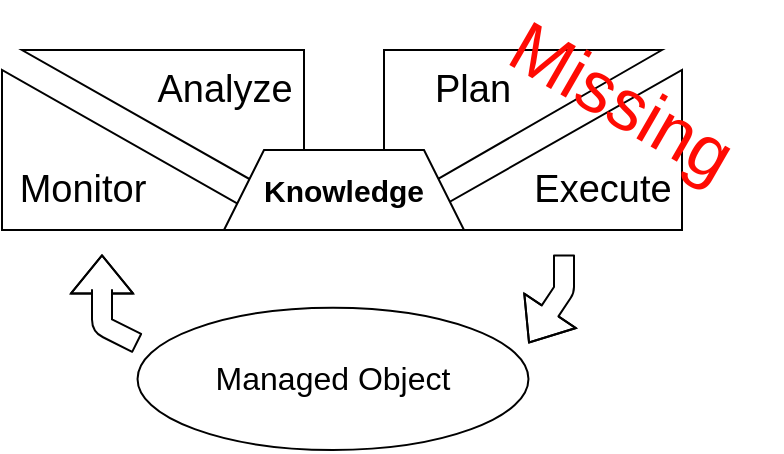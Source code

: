<mxfile version="19.0.0" type="device"><diagram id="A0I7AshAlNDXhjNvPpWa" name="Page-1"><mxGraphModel dx="1251" dy="631" grid="1" gridSize="10" guides="1" tooltips="1" connect="1" arrows="1" fold="1" page="1" pageScale="1" pageWidth="827" pageHeight="1169" math="0" shadow="0"><root><mxCell id="0"/><mxCell id="1" parent="0"/><mxCell id="1NPRw5bjQqTxbpbfnIoW-13" value="" style="shape=manualInput;whiteSpace=wrap;html=1;gradientColor=none;size=80;direction=west;" parent="1" vertex="1"><mxGeometry x="381" y="180" width="139" height="80" as="geometry"/></mxCell><mxCell id="1NPRw5bjQqTxbpbfnIoW-23" value="" style="group" parent="1" vertex="1" connectable="0"><mxGeometry x="190" y="190" width="141" height="80" as="geometry"/></mxCell><mxCell id="1NPRw5bjQqTxbpbfnIoW-5" value="" style="verticalLabelPosition=bottom;verticalAlign=top;html=1;shape=mxgraph.basic.orthogonal_triangle" parent="1NPRw5bjQqTxbpbfnIoW-23" vertex="1"><mxGeometry width="141" height="80" as="geometry"/></mxCell><mxCell id="1NPRw5bjQqTxbpbfnIoW-14" value="&lt;font style=&quot;font-size: 19px&quot;&gt;Monitor&lt;/font&gt;" style="text;html=1;align=center;verticalAlign=middle;resizable=0;points=[];autosize=1;strokeColor=none;" parent="1NPRw5bjQqTxbpbfnIoW-23" vertex="1"><mxGeometry x="0.001" y="50" width="80" height="20" as="geometry"/></mxCell><mxCell id="1NPRw5bjQqTxbpbfnIoW-24" value="" style="group" parent="1" vertex="1" connectable="0"><mxGeometry x="389" y="190" width="191" height="80" as="geometry"/></mxCell><mxCell id="1NPRw5bjQqTxbpbfnIoW-12" value="" style="shape=manualInput;whiteSpace=wrap;html=1;gradientColor=none;size=80;" parent="1NPRw5bjQqTxbpbfnIoW-24" vertex="1"><mxGeometry width="141" height="80" as="geometry"/></mxCell><mxCell id="1NPRw5bjQqTxbpbfnIoW-17" value="&lt;font style=&quot;font-size: 19px&quot;&gt;Execute&lt;/font&gt;" style="text;html=1;align=center;verticalAlign=middle;resizable=0;points=[];autosize=1;strokeColor=none;" parent="1NPRw5bjQqTxbpbfnIoW-24" vertex="1"><mxGeometry x="61.001" y="50" width="80" height="20" as="geometry"/></mxCell><mxCell id="Yik_RLi2MDSzQW9SjxMx-1" value="&lt;font color=&quot;#ff0b03&quot; style=&quot;font-size: 36px;&quot;&gt;Missing&lt;/font&gt;" style="text;html=1;align=center;verticalAlign=middle;resizable=0;points=[];autosize=1;strokeColor=none;fillColor=none;rotation=30;" vertex="1" parent="1NPRw5bjQqTxbpbfnIoW-24"><mxGeometry x="41" width="140" height="30" as="geometry"/></mxCell><mxCell id="1NPRw5bjQqTxbpbfnIoW-21" value="" style="group" parent="1" vertex="1" connectable="0"><mxGeometry x="200" y="180" width="141" height="80" as="geometry"/></mxCell><mxCell id="1NPRw5bjQqTxbpbfnIoW-6" value="" style="verticalLabelPosition=bottom;verticalAlign=top;html=1;shape=mxgraph.basic.orthogonal_triangle;rotation=-180;" parent="1NPRw5bjQqTxbpbfnIoW-21" vertex="1"><mxGeometry width="141" height="80" as="geometry"/></mxCell><mxCell id="1NPRw5bjQqTxbpbfnIoW-15" value="&lt;font style=&quot;font-size: 19px&quot;&gt;Analyze&lt;/font&gt;" style="text;html=1;align=center;verticalAlign=middle;resizable=0;points=[];autosize=1;strokeColor=none;" parent="1NPRw5bjQqTxbpbfnIoW-21" vertex="1"><mxGeometry x="60.999" y="10" width="80" height="20" as="geometry"/></mxCell><mxCell id="1NPRw5bjQqTxbpbfnIoW-9" value="&lt;font style=&quot;font-size: 15px&quot;&gt;&lt;b&gt;Knowledge&lt;/b&gt;&lt;/font&gt;" style="shape=trapezoid;perimeter=trapezoidPerimeter;whiteSpace=wrap;html=1;fixedSize=1;gradientColor=none;" parent="1" vertex="1"><mxGeometry x="301" y="230" width="120" height="40" as="geometry"/></mxCell><mxCell id="1NPRw5bjQqTxbpbfnIoW-25" value="" style="group" parent="1" vertex="1" connectable="0"><mxGeometry x="240" y="300" width="231" height="80" as="geometry"/></mxCell><mxCell id="1NPRw5bjQqTxbpbfnIoW-1" value="&lt;font style=&quot;font-size: 16px&quot;&gt;Managed Object&lt;/font&gt;" style="ellipse;whiteSpace=wrap;html=1;" parent="1NPRw5bjQqTxbpbfnIoW-25" vertex="1"><mxGeometry x="17.769" y="8.889" width="195.462" height="71.111" as="geometry"/></mxCell><mxCell id="1NPRw5bjQqTxbpbfnIoW-10" value="" style="curved=1;endArrow=classic;html=1;shape=flexArrow;" parent="1NPRw5bjQqTxbpbfnIoW-25" edge="1"><mxGeometry width="50" height="50" relative="1" as="geometry"><mxPoint x="17.769" y="26.667" as="sourcePoint"/><mxPoint y="-17.778" as="targetPoint"/><Array as="points"><mxPoint y="17.778"/><mxPoint/></Array></mxGeometry></mxCell><mxCell id="1NPRw5bjQqTxbpbfnIoW-11" value="" style="curved=1;endArrow=classic;html=1;shape=flexArrow;" parent="1NPRw5bjQqTxbpbfnIoW-25" edge="1"><mxGeometry width="50" height="50" relative="1" as="geometry"><mxPoint x="231" y="-17.778" as="sourcePoint"/><mxPoint x="213.231" y="26.667" as="targetPoint"/><Array as="points"><mxPoint x="231"/></Array></mxGeometry></mxCell><mxCell id="1NPRw5bjQqTxbpbfnIoW-16" value="&lt;font style=&quot;font-size: 19px&quot;&gt;Plan&lt;/font&gt;" style="text;html=1;align=center;verticalAlign=middle;resizable=0;points=[];autosize=1;strokeColor=none;" parent="1" vertex="1"><mxGeometry x="400.004" y="190" width="50" height="20" as="geometry"/></mxCell></root></mxGraphModel></diagram></mxfile>
